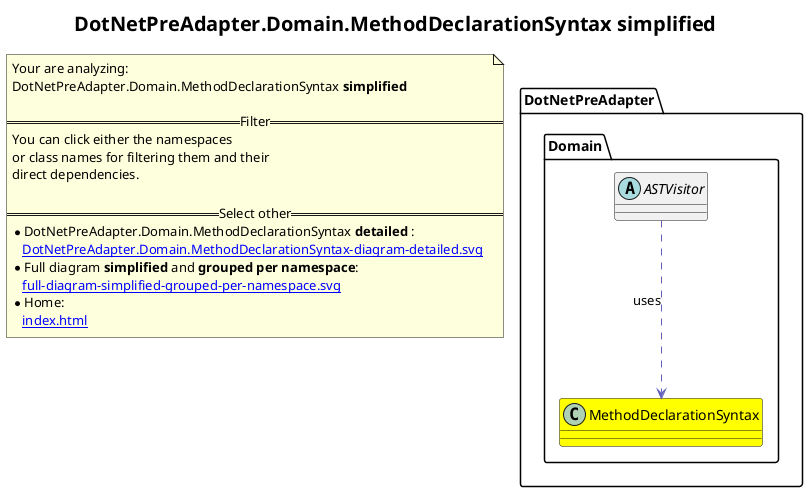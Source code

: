 @startuml
skinparam linetype ortho
title <size:20>DotNetPreAdapter.Domain.MethodDeclarationSyntax **simplified** </size>
note "Your are analyzing:\nDotNetPreAdapter.Domain.MethodDeclarationSyntax **simplified** \n\n==Filter==\nYou can click either the namespaces \nor class names for filtering them and their\ndirect dependencies.\n\n==Select other==\n* DotNetPreAdapter.Domain.MethodDeclarationSyntax **detailed** :\n   [[DotNetPreAdapter.Domain.MethodDeclarationSyntax-diagram-detailed.svg]]\n* Full diagram **simplified** and **grouped per namespace**:\n   [[full-diagram-simplified-grouped-per-namespace.svg]]\n* Home:\n   [[index.html]]" as FloatingNote
class DotNetPreAdapter.Domain.MethodDeclarationSyntax [[DotNetPreAdapter.Domain.MethodDeclarationSyntax-diagram-simplified.svg]] #yellow {
}
  abstract class DotNetPreAdapter.Domain.ASTVisitor [[DotNetPreAdapter.Domain.ASTVisitor-diagram-simplified.svg]]  {
  }
 ' *************************************** 
 ' *************************************** 
 ' *************************************** 
' Class relations extracted from namespace:
' 
' Class relations extracted from namespace:
' DotNetPreAdapter.Domain
DotNetPreAdapter.Domain.ASTVisitor .[#6060BB].> DotNetPreAdapter.Domain.MethodDeclarationSyntax  : uses 
@enduml